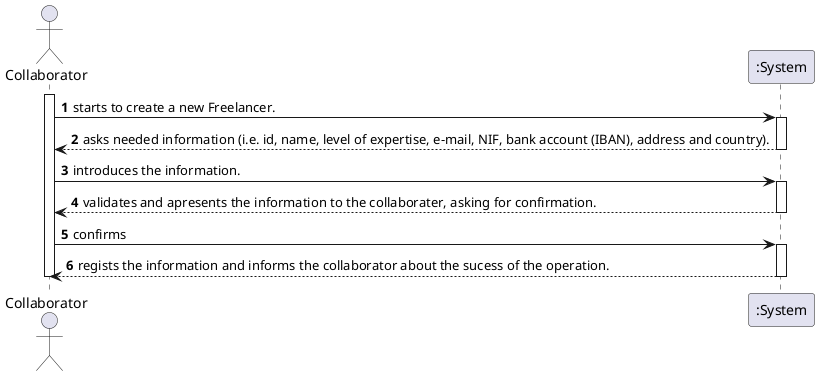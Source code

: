 @startuml
autonumber
actor "Collaborator" as ADM

activate ADM
ADM -> ":System" : starts to create a new Freelancer.
activate ":System"
":System" --> ADM : asks needed information (i.e. id, name, level of expertise, e-mail, NIF, bank account (IBAN), address and country).
deactivate ":System"

ADM -> ":System" : introduces the information.
activate ":System"
":System" --> ADM : validates and apresents the information to the collaborater, asking for confirmation. 
deactivate ":System"

ADM -> ":System" : confirms
activate ":System"
":System" --> ADM : regists the information and informs the collaborator about the sucess of the operation.
deactivate ":System"

deactivate ADM

@enduml